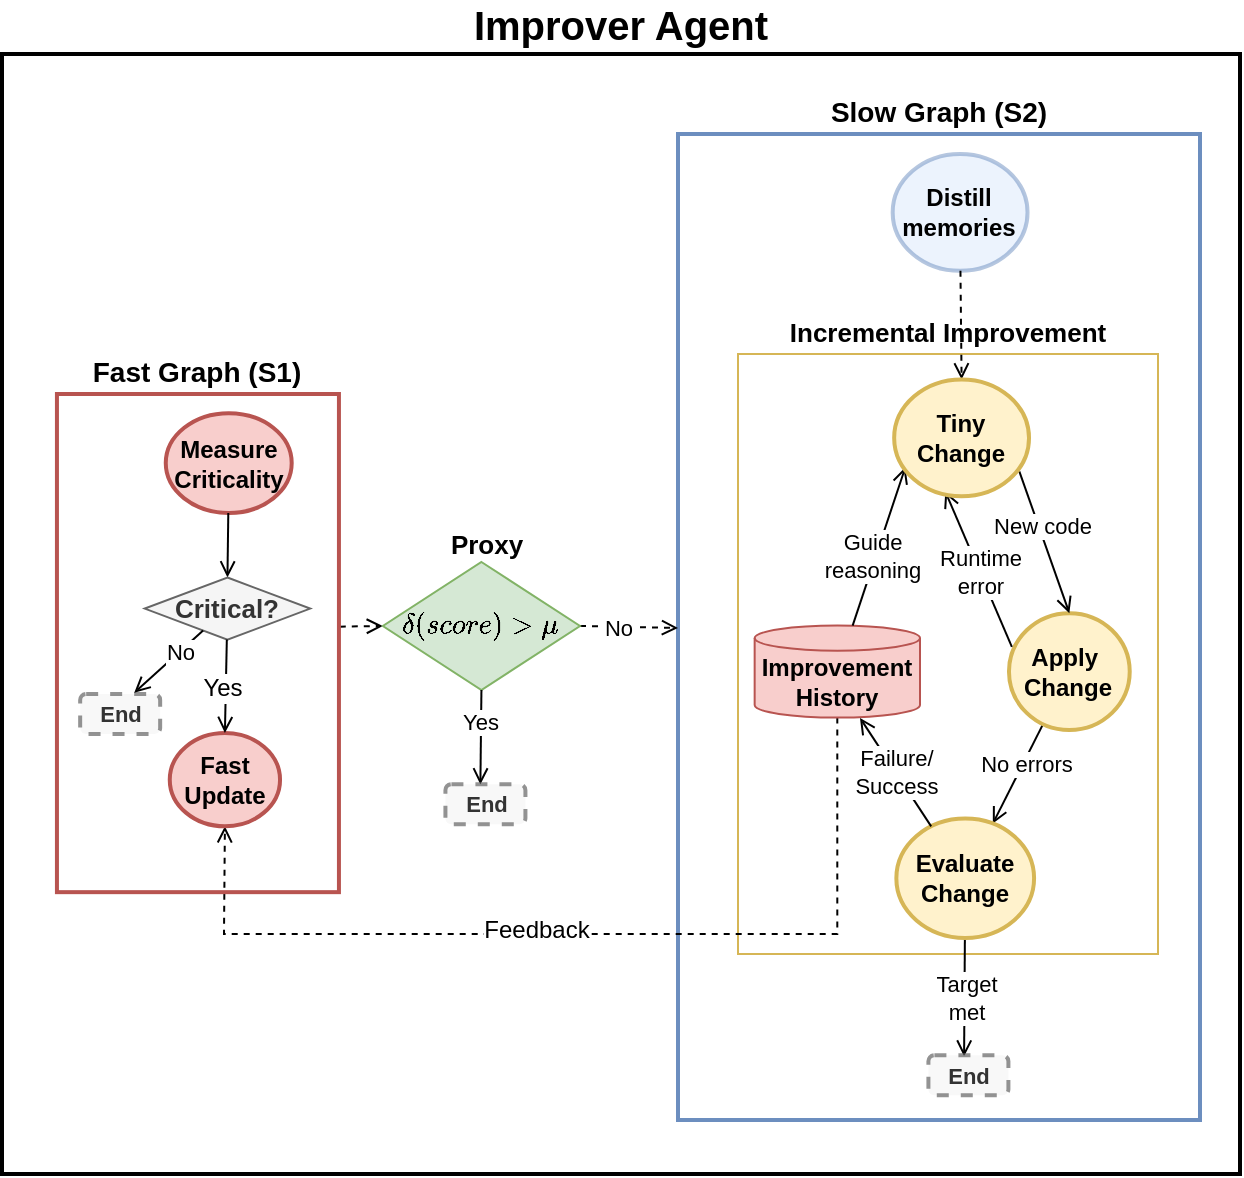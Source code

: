 <mxfile>
    <diagram name="Page-1" id="x3S8E4HF8d_bSAnu3RyC">
        <mxGraphModel dx="861" dy="1215" grid="1" gridSize="10" guides="1" tooltips="1" connect="1" arrows="1" fold="1" page="1" pageScale="1" pageWidth="850" pageHeight="1100" math="1" shadow="0">
            <root>
                <mxCell id="0"/>
                <mxCell id="1" parent="0"/>
                <mxCell id="iHROGMA9K2DD_lgB37E0-2" value="Improver Agent" style="rounded=0;whiteSpace=wrap;html=1;labelPosition=center;verticalLabelPosition=top;align=center;verticalAlign=bottom;fontStyle=1;fontSize=20;shadow=0;fillColor=none;strokeWidth=2;" parent="1" vertex="1">
                    <mxGeometry x="40" y="360" width="619" height="560" as="geometry"/>
                </mxCell>
                <mxCell id="iHROGMA9K2DD_lgB37E0-3" value="Slow Graph (S2)" style="rounded=0;whiteSpace=wrap;html=1;labelPosition=center;verticalLabelPosition=top;align=center;verticalAlign=bottom;labelBackgroundColor=none;fillColor=none;fontSize=14;fontStyle=1;strokeColor=#6C8EBF;strokeWidth=2;fontColor=#000000;" parent="1" vertex="1">
                    <mxGeometry x="378" y="400" width="261" height="493" as="geometry"/>
                </mxCell>
                <mxCell id="iHROGMA9K2DD_lgB37E0-4" value="Incremental Improvement" style="rounded=0;whiteSpace=wrap;html=1;labelPosition=center;verticalLabelPosition=top;align=center;verticalAlign=bottom;labelBackgroundColor=none;fillColor=none;fontSize=13;fontStyle=1;strokeColor=#d6b656;strokeWidth=1;fontColor=#000000;" parent="1" vertex="1">
                    <mxGeometry x="408" y="510" width="210" height="300" as="geometry"/>
                </mxCell>
                <mxCell id="iHROGMA9K2DD_lgB37E0-5" style="rounded=0;orthogonalLoop=1;jettySize=auto;html=1;entryX=0;entryY=0.5;entryDx=0;entryDy=0;dashed=1;exitX=1.003;exitY=0.467;exitDx=0;exitDy=0;exitPerimeter=0;endArrow=open;endFill=0;" parent="1" source="iHROGMA9K2DD_lgB37E0-30" target="iHROGMA9K2DD_lgB37E0-8" edge="1">
                    <mxGeometry relative="1" as="geometry">
                        <mxPoint x="209" y="690" as="sourcePoint"/>
                    </mxGeometry>
                </mxCell>
                <mxCell id="iHROGMA9K2DD_lgB37E0-6" style="rounded=0;orthogonalLoop=1;jettySize=auto;html=1;endArrow=open;endFill=0;exitX=1;exitY=0.5;exitDx=0;exitDy=0;fontSize=11;dashed=1;" parent="1" source="iHROGMA9K2DD_lgB37E0-8" edge="1">
                    <mxGeometry relative="1" as="geometry">
                        <mxPoint x="378" y="647" as="targetPoint"/>
                        <mxPoint x="348" y="678" as="sourcePoint"/>
                    </mxGeometry>
                </mxCell>
                <mxCell id="iHROGMA9K2DD_lgB37E0-7" value="No" style="edgeLabel;html=1;align=center;verticalAlign=middle;resizable=0;points=[];" parent="iHROGMA9K2DD_lgB37E0-6" connectable="0" vertex="1">
                    <mxGeometry x="-0.225" y="-2" relative="1" as="geometry">
                        <mxPoint y="-2" as="offset"/>
                    </mxGeometry>
                </mxCell>
                <mxCell id="iHROGMA9K2DD_lgB37E0-8" value="&lt;span style=&quot;font-size: 12px;&quot;&gt;$$\delta(score)&amp;gt;\mu$$&lt;/span&gt;" style="rhombus;whiteSpace=wrap;html=1;fontSize=12;fontStyle=1;fillColor=#d5e8d4;strokeColor=#82b366;" parent="1" vertex="1">
                    <mxGeometry x="230.43" y="614" width="98.57" height="64" as="geometry"/>
                </mxCell>
                <mxCell id="iHROGMA9K2DD_lgB37E0-9" style="rounded=0;orthogonalLoop=1;jettySize=auto;html=1;endArrow=open;endFill=0;exitX=0.5;exitY=1;exitDx=0;exitDy=0;fontSize=11;entryX=0.437;entryY=0.007;entryDx=0;entryDy=0;entryPerimeter=0;" parent="1" source="iHROGMA9K2DD_lgB37E0-8" target="iHROGMA9K2DD_lgB37E0-11" edge="1">
                    <mxGeometry relative="1" as="geometry">
                        <mxPoint x="280" y="780" as="targetPoint"/>
                    </mxGeometry>
                </mxCell>
                <mxCell id="iHROGMA9K2DD_lgB37E0-10" value="Yes" style="edgeLabel;html=1;align=center;verticalAlign=middle;resizable=0;points=[];" parent="iHROGMA9K2DD_lgB37E0-9" connectable="0" vertex="1">
                    <mxGeometry x="-0.261" y="-1" relative="1" as="geometry">
                        <mxPoint y="-2" as="offset"/>
                    </mxGeometry>
                </mxCell>
                <mxCell id="iHROGMA9K2DD_lgB37E0-11" value="End" style="text;html=1;align=center;verticalAlign=middle;resizable=0;points=[];autosize=1;strokeColor=#666666;fillColor=#f5f5f5;labelBorderColor=none;fontStyle=1;fontSize=11;spacing=1;opacity=70;rounded=1;fontColor=#333333;strokeWidth=2;labelPosition=center;verticalLabelPosition=middle;dashed=1;" parent="1" vertex="1">
                    <mxGeometry x="261.71" y="725.08" width="40" height="20" as="geometry"/>
                </mxCell>
                <mxCell id="iHROGMA9K2DD_lgB37E0-12" style="rounded=0;orthogonalLoop=1;jettySize=auto;html=1;endArrow=open;endFill=0;" parent="1" source="iHROGMA9K2DD_lgB37E0-14" target="iHROGMA9K2DD_lgB37E0-21" edge="1">
                    <mxGeometry relative="1" as="geometry"/>
                </mxCell>
                <mxCell id="iHROGMA9K2DD_lgB37E0-13" value="No errors" style="edgeLabel;html=1;align=center;verticalAlign=middle;resizable=0;points=[];" parent="iHROGMA9K2DD_lgB37E0-12" connectable="0" vertex="1">
                    <mxGeometry x="-0.207" y="1" relative="1" as="geometry">
                        <mxPoint as="offset"/>
                    </mxGeometry>
                </mxCell>
                <mxCell id="iHROGMA9K2DD_lgB37E0-14" value="&lt;div style=&quot;font-size: 12px;&quot;&gt;&lt;div&gt;Apply&amp;nbsp;&lt;/div&gt;&lt;div&gt;Change&lt;/div&gt;&lt;/div&gt;" style="ellipse;whiteSpace=wrap;html=1;rounded=0;shadow=0;strokeWidth=2;fontSize=12;align=center;labelPosition=center;verticalLabelPosition=middle;verticalAlign=middle;fontStyle=1;fillColor=#fff2cc;strokeColor=#d6b656;" parent="1" vertex="1">
                    <mxGeometry x="543.484" y="639.579" width="60.377" height="58.421" as="geometry"/>
                </mxCell>
                <mxCell id="iHROGMA9K2DD_lgB37E0-15" style="rounded=0;orthogonalLoop=1;jettySize=auto;html=1;entryX=0.5;entryY=0;entryDx=0;entryDy=0;endArrow=open;endFill=0;exitX=0.928;exitY=0.786;exitDx=0;exitDy=0;exitPerimeter=0;" parent="1" source="iHROGMA9K2DD_lgB37E0-43" target="iHROGMA9K2DD_lgB37E0-14" edge="1">
                    <mxGeometry relative="1" as="geometry">
                        <mxPoint x="543.443" y="571.421" as="sourcePoint"/>
                    </mxGeometry>
                </mxCell>
                <mxCell id="iHROGMA9K2DD_lgB37E0-16" value="New code" style="edgeLabel;html=1;align=center;verticalAlign=middle;resizable=0;points=[];" parent="iHROGMA9K2DD_lgB37E0-15" connectable="0" vertex="1">
                    <mxGeometry x="-0.211" y="1" relative="1" as="geometry">
                        <mxPoint as="offset"/>
                    </mxGeometry>
                </mxCell>
                <mxCell id="iHROGMA9K2DD_lgB37E0-17" style="rounded=0;orthogonalLoop=1;jettySize=auto;html=1;entryX=0.379;entryY=0.958;entryDx=0;entryDy=0;entryPerimeter=0;exitX=0.024;exitY=0.289;exitDx=0;exitDy=0;exitPerimeter=0;endArrow=open;endFill=0;" parent="1" source="iHROGMA9K2DD_lgB37E0-14" target="iHROGMA9K2DD_lgB37E0-43" edge="1">
                    <mxGeometry relative="1" as="geometry"/>
                </mxCell>
                <mxCell id="iHROGMA9K2DD_lgB37E0-18" value="Runtime&lt;div&gt;error&lt;/div&gt;" style="edgeLabel;html=1;align=center;verticalAlign=middle;resizable=0;points=[];" parent="iHROGMA9K2DD_lgB37E0-17" connectable="0" vertex="1">
                    <mxGeometry x="-0.026" relative="1" as="geometry">
                        <mxPoint as="offset"/>
                    </mxGeometry>
                </mxCell>
                <mxCell id="iHROGMA9K2DD_lgB37E0-19" style="rounded=0;orthogonalLoop=1;jettySize=auto;html=1;entryX=0.446;entryY=0.033;entryDx=0;entryDy=0;entryPerimeter=0;endArrow=open;endFill=0;" parent="1" source="iHROGMA9K2DD_lgB37E0-21" target="iHROGMA9K2DD_lgB37E0-25" edge="1">
                    <mxGeometry relative="1" as="geometry">
                        <mxPoint x="664.278" y="834.316" as="targetPoint"/>
                    </mxGeometry>
                </mxCell>
                <mxCell id="iHROGMA9K2DD_lgB37E0-20" value="Target&lt;div&gt;met&lt;/div&gt;" style="edgeLabel;html=1;align=center;verticalAlign=middle;resizable=0;points=[];" parent="iHROGMA9K2DD_lgB37E0-19" connectable="0" vertex="1">
                    <mxGeometry x="-0.139" relative="1" as="geometry">
                        <mxPoint y="4" as="offset"/>
                    </mxGeometry>
                </mxCell>
                <mxCell id="iHROGMA9K2DD_lgB37E0-21" value="&lt;div style=&quot;font-size: 12px;&quot;&gt;&lt;div&gt;Evaluate&lt;/div&gt;&lt;div&gt;Change&lt;/div&gt;&lt;/div&gt;" style="ellipse;whiteSpace=wrap;html=1;rounded=0;shadow=0;strokeWidth=2;fontSize=12;align=center;labelPosition=center;verticalLabelPosition=middle;verticalAlign=middle;fontStyle=1;fillColor=#fff2cc;strokeColor=#d6b656;" parent="1" vertex="1">
                    <mxGeometry x="487.175" y="742.303" width="68.866" height="59.638" as="geometry"/>
                </mxCell>
                <mxCell id="iHROGMA9K2DD_lgB37E0-22" style="edgeStyle=orthogonalEdgeStyle;rounded=0;orthogonalLoop=1;jettySize=auto;html=1;endArrow=open;endFill=0;dashed=1;" parent="1" source="iHROGMA9K2DD_lgB37E0-24" target="iHROGMA9K2DD_lgB37E0-32" edge="1">
                    <mxGeometry relative="1" as="geometry">
                        <Array as="points">
                            <mxPoint x="458" y="800"/>
                            <mxPoint x="151" y="800"/>
                        </Array>
                    </mxGeometry>
                </mxCell>
                <mxCell id="iHROGMA9K2DD_lgB37E0-23" value="Feedback" style="edgeLabel;html=1;align=center;verticalAlign=middle;resizable=0;points=[];fontSize=12;" parent="iHROGMA9K2DD_lgB37E0-22" connectable="0" vertex="1">
                    <mxGeometry x="0.107" y="-2" relative="1" as="geometry">
                        <mxPoint as="offset"/>
                    </mxGeometry>
                </mxCell>
                <mxCell id="iHROGMA9K2DD_lgB37E0-24" value="Improvement&lt;div&gt;History&lt;/div&gt;" style="shape=cylinder3;whiteSpace=wrap;html=1;boundedLbl=1;backgroundOutline=1;size=6.267;fillColor=#f8cecc;strokeColor=#b85450;fontStyle=1" parent="1" vertex="1">
                    <mxGeometry x="416.33" y="645.79" width="82.67" height="46.01" as="geometry"/>
                </mxCell>
                <mxCell id="iHROGMA9K2DD_lgB37E0-25" value="End" style="text;html=1;align=center;verticalAlign=middle;resizable=0;points=[];autosize=1;strokeColor=#666666;fillColor=#f5f5f5;labelBorderColor=none;fontStyle=1;fontSize=11;spacing=1;opacity=70;rounded=1;fontColor=#333333;strokeWidth=2;labelPosition=center;verticalLabelPosition=middle;dashed=1;" parent="1" vertex="1">
                    <mxGeometry x="503.205" y="860.62" width="40" height="20" as="geometry"/>
                </mxCell>
                <mxCell id="iHROGMA9K2DD_lgB37E0-26" style="rounded=0;orthogonalLoop=1;jettySize=auto;html=1;entryX=0.637;entryY=1.003;entryDx=0;entryDy=0;entryPerimeter=0;endArrow=open;endFill=0;" parent="1" source="iHROGMA9K2DD_lgB37E0-21" target="iHROGMA9K2DD_lgB37E0-24" edge="1">
                    <mxGeometry relative="1" as="geometry"/>
                </mxCell>
                <mxCell id="iHROGMA9K2DD_lgB37E0-27" value="Failure/&lt;div&gt;Success&lt;/div&gt;" style="edgeLabel;html=1;align=center;verticalAlign=middle;resizable=0;points=[];" parent="iHROGMA9K2DD_lgB37E0-26" connectable="0" vertex="1">
                    <mxGeometry x="-0.005" relative="1" as="geometry">
                        <mxPoint as="offset"/>
                    </mxGeometry>
                </mxCell>
                <mxCell id="iHROGMA9K2DD_lgB37E0-28" style="rounded=0;orthogonalLoop=1;jettySize=auto;html=1;entryX=0.083;entryY=0.751;entryDx=0;entryDy=0;entryPerimeter=0;endArrow=open;endFill=0;" parent="1" source="iHROGMA9K2DD_lgB37E0-24" target="iHROGMA9K2DD_lgB37E0-43" edge="1">
                    <mxGeometry relative="1" as="geometry"/>
                </mxCell>
                <mxCell id="iHROGMA9K2DD_lgB37E0-29" value="Guide&lt;div&gt;reasoning&lt;/div&gt;" style="edgeLabel;html=1;align=center;verticalAlign=middle;resizable=0;points=[];" parent="iHROGMA9K2DD_lgB37E0-28" connectable="0" vertex="1">
                    <mxGeometry x="-0.133" y="2" relative="1" as="geometry">
                        <mxPoint as="offset"/>
                    </mxGeometry>
                </mxCell>
                <mxCell id="iHROGMA9K2DD_lgB37E0-30" value="Fast Graph (S1)" style="rounded=0;whiteSpace=wrap;html=1;labelPosition=center;verticalLabelPosition=top;align=center;verticalAlign=bottom;labelBackgroundColor=none;fillColor=none;fontSize=14;fontStyle=1;strokeColor=#b85450;container=0;strokeWidth=2;fontColor=#000000;" parent="1" vertex="1">
                    <mxGeometry x="67.47" y="530" width="141" height="249.08" as="geometry"/>
                </mxCell>
                <mxCell id="iHROGMA9K2DD_lgB37E0-31" value="&lt;div style=&quot;font-size: 12px;&quot;&gt;Measure&lt;/div&gt;&lt;div style=&quot;font-size: 12px;&quot;&gt;Criticality&lt;/div&gt;" style="ellipse;whiteSpace=wrap;html=1;rounded=0;shadow=0;strokeWidth=2;fontSize=12;align=center;labelPosition=center;verticalLabelPosition=middle;verticalAlign=middle;fontStyle=1;container=0;fillColor=#f8cecc;strokeColor=#b85450;" parent="1" vertex="1">
                    <mxGeometry x="121.88" y="539.58" width="62.97" height="49.92" as="geometry"/>
                </mxCell>
                <mxCell id="iHROGMA9K2DD_lgB37E0-32" value="&lt;div style=&quot;font-size: 12px;&quot;&gt;Fast&lt;/div&gt;&lt;div style=&quot;font-size: 12px;&quot;&gt;Update&lt;/div&gt;" style="ellipse;whiteSpace=wrap;html=1;rounded=0;shadow=0;strokeWidth=2;fontSize=12;align=center;labelPosition=center;verticalLabelPosition=middle;verticalAlign=middle;fontStyle=1;container=0;fillColor=#f8cecc;strokeColor=#b85450;" parent="1" vertex="1">
                    <mxGeometry x="123.88" y="699.5" width="55.14" height="46.64" as="geometry"/>
                </mxCell>
                <mxCell id="iHROGMA9K2DD_lgB37E0-33" style="rounded=0;orthogonalLoop=1;jettySize=auto;html=1;entryX=0.5;entryY=0;entryDx=0;entryDy=0;endArrow=open;endFill=0;" parent="1" source="iHROGMA9K2DD_lgB37E0-31" target="iHROGMA9K2DD_lgB37E0-34" edge="1">
                    <mxGeometry relative="1" as="geometry"/>
                </mxCell>
                <mxCell id="iHROGMA9K2DD_lgB37E0-34" value="Critical?" style="rhombus;whiteSpace=wrap;html=1;fillColor=#f5f5f5;fontColor=#333333;strokeColor=#666666;fontSize=13;labelPosition=center;verticalLabelPosition=middle;align=center;verticalAlign=middle;fontStyle=1;container=0;" parent="1" vertex="1">
                    <mxGeometry x="111.369" y="621.729" width="82.717" height="31.135" as="geometry"/>
                </mxCell>
                <mxCell id="iHROGMA9K2DD_lgB37E0-35" value="End" style="text;html=1;align=center;verticalAlign=middle;resizable=0;points=[];autosize=1;strokeColor=#666666;fillColor=#f5f5f5;labelBorderColor=none;fontStyle=1;fontSize=11;spacing=1;opacity=70;rounded=1;fontColor=#333333;strokeWidth=2;labelPosition=center;verticalLabelPosition=middle;dashed=1;container=0;" parent="1" vertex="1">
                    <mxGeometry x="79.08" y="680" width="40" height="20" as="geometry"/>
                </mxCell>
                <mxCell id="iHROGMA9K2DD_lgB37E0-36" style="rounded=0;orthogonalLoop=1;jettySize=auto;html=1;entryX=0.676;entryY=-0.03;entryDx=0;entryDy=0;entryPerimeter=0;endArrow=open;endFill=0;" parent="1" source="iHROGMA9K2DD_lgB37E0-34" target="iHROGMA9K2DD_lgB37E0-35" edge="1">
                    <mxGeometry relative="1" as="geometry">
                        <mxPoint x="105.47" y="684" as="targetPoint"/>
                    </mxGeometry>
                </mxCell>
                <mxCell id="iHROGMA9K2DD_lgB37E0-37" value="No" style="edgeLabel;html=1;align=center;verticalAlign=middle;resizable=0;points=[];container=0;" parent="iHROGMA9K2DD_lgB37E0-36" connectable="0" vertex="1">
                    <mxGeometry x="-0.311" relative="1" as="geometry">
                        <mxPoint as="offset"/>
                    </mxGeometry>
                </mxCell>
                <mxCell id="iHROGMA9K2DD_lgB37E0-38" style="rounded=0;orthogonalLoop=1;jettySize=auto;html=1;entryX=0.5;entryY=0;entryDx=0;entryDy=0;endArrow=open;endFill=0;" parent="1" source="iHROGMA9K2DD_lgB37E0-34" target="iHROGMA9K2DD_lgB37E0-32" edge="1">
                    <mxGeometry relative="1" as="geometry">
                        <mxPoint x="131.665" y="623.889" as="targetPoint"/>
                    </mxGeometry>
                </mxCell>
                <mxCell id="iHROGMA9K2DD_lgB37E0-39" value="Yes" style="edgeLabel;html=1;align=center;verticalAlign=middle;resizable=0;points=[];fontSize=12;container=0;" parent="iHROGMA9K2DD_lgB37E0-38" connectable="0" vertex="1">
                    <mxGeometry x="0.017" y="-2" relative="1" as="geometry">
                        <mxPoint as="offset"/>
                    </mxGeometry>
                </mxCell>
                <mxCell id="iHROGMA9K2DD_lgB37E0-40" value="&lt;b style=&quot;font-size: 13px;&quot;&gt;Proxy&lt;/b&gt;" style="text;html=1;align=center;verticalAlign=middle;resizable=0;points=[];autosize=1;strokeColor=none;fillColor=none;fontSize=13;" parent="1" vertex="1">
                    <mxGeometry x="251.71" y="589.5" width="60" height="30" as="geometry"/>
                </mxCell>
                <mxCell id="iHROGMA9K2DD_lgB37E0-41" value="&lt;div style=&quot;font-size: 12px;&quot;&gt;Distill&lt;/div&gt;&lt;div style=&quot;font-size: 12px;&quot;&gt;memories&lt;/div&gt;" style="ellipse;whiteSpace=wrap;html=1;rounded=0;shadow=0;strokeWidth=2;fontSize=12;align=center;opacity=50;labelPosition=center;verticalLabelPosition=middle;verticalAlign=middle;fontStyle=1;fillColor=#dae8fc;strokeColor=#6c8ebf;" parent="1" vertex="1">
                    <mxGeometry x="485.337" y="409.997" width="67.426" height="58.421" as="geometry"/>
                </mxCell>
                <mxCell id="iHROGMA9K2DD_lgB37E0-42" style="rounded=0;orthogonalLoop=1;jettySize=auto;html=1;entryX=0.5;entryY=0;entryDx=0;entryDy=0;dashed=1;endArrow=open;endFill=0;" parent="1" source="iHROGMA9K2DD_lgB37E0-41" target="iHROGMA9K2DD_lgB37E0-43" edge="1">
                    <mxGeometry relative="1" as="geometry"/>
                </mxCell>
                <mxCell id="iHROGMA9K2DD_lgB37E0-43" value="&lt;div style=&quot;font-size: 12px;&quot;&gt;Tiny&lt;/div&gt;&lt;div style=&quot;font-size: 12px;&quot;&gt;Change&lt;/div&gt;" style="ellipse;whiteSpace=wrap;html=1;rounded=0;shadow=0;strokeWidth=2;fontSize=12;align=center;labelPosition=center;verticalLabelPosition=middle;verticalAlign=middle;fontStyle=1;fillColor=#fff2cc;strokeColor=#d6b656;" parent="1" vertex="1">
                    <mxGeometry x="486.087" y="522.737" width="67.426" height="58.421" as="geometry"/>
                </mxCell>
            </root>
        </mxGraphModel>
    </diagram>
</mxfile>